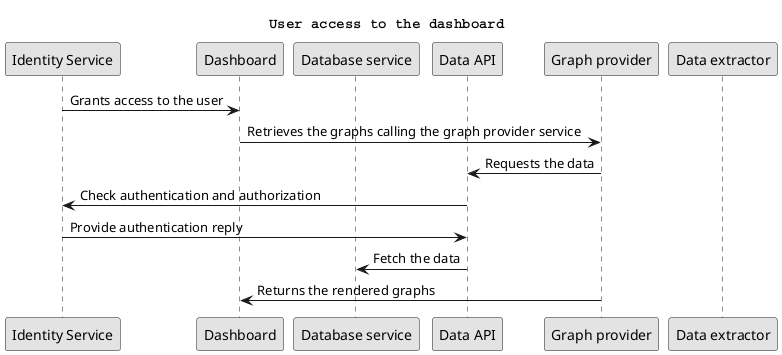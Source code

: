 @startuml
title User access to the dashboard​

participant "Identity Service" as IS
participant "Dashboard" as DS
participant "Database service​" as DBS
participant "Data API​" as DAPI
participant "Graph provider​" as GP
participant "Data extractor​​" as DE

IS -> DS: Grants access to the user
DS -> GP: Retrieves the graphs calling the graph provider service ​
GP -> DAPI: Requests the data​
DAPI -> IS: Check authentication and authorization​
IS -> DAPI: Provide authentication reply​
DAPI -> DBS: Fetch the data​
GP -> DS: Returns the rendered graphs​

skinparam monochrome true
skinparam shadowing false
skinparam defaultFontName Courier
@enduml